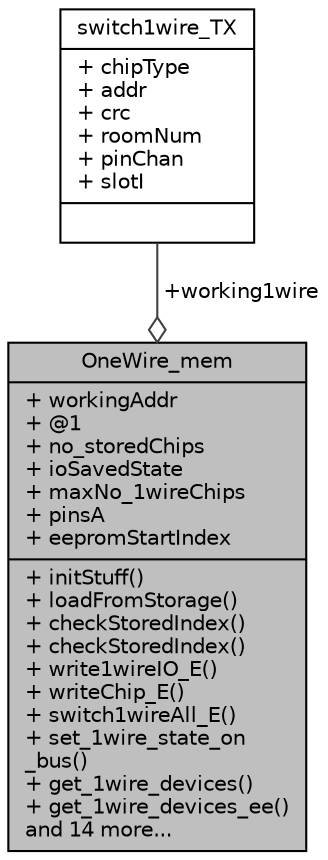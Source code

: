 digraph "OneWire_mem"
{
 // INTERACTIVE_SVG=YES
 // LATEX_PDF_SIZE
  edge [fontname="Helvetica",fontsize="10",labelfontname="Helvetica",labelfontsize="10"];
  node [fontname="Helvetica",fontsize="10",shape=record];
  Node1 [label="{OneWire_mem\n|+ workingAddr\l+ @1\l+ no_storedChips\l+ ioSavedState\l+ maxNo_1wireChips\l+ pinsA\l+ eepromStartIndex\l|+ initStuff()\l+ loadFromStorage()\l+ checkStoredIndex()\l+ checkStoredIndex()\l+ write1wireIO_E()\l+ writeChip_E()\l+ switch1wireAll_E()\l+ set_1wire_state_on\l_bus()\l+ get_1wire_devices()\l+ get_1wire_devices_ee()\land 14 more...\l}",height=0.2,width=0.4,color="black", fillcolor="grey75", style="filled", fontcolor="black",tooltip=" "];
  Node2 -> Node1 [color="grey25",fontsize="10",style="solid",label=" +working1wire" ,arrowhead="odiamond"];
  Node2 [label="{switch1wire_TX\n|+ chipType\l+ addr\l+ crc\l+ roomNum\l+ pinChan\l+ slotI\l|}",height=0.2,width=0.4,color="black", fillcolor="white", style="filled",URL="$structswitch1wire___t_x.html",tooltip=" "];
}

